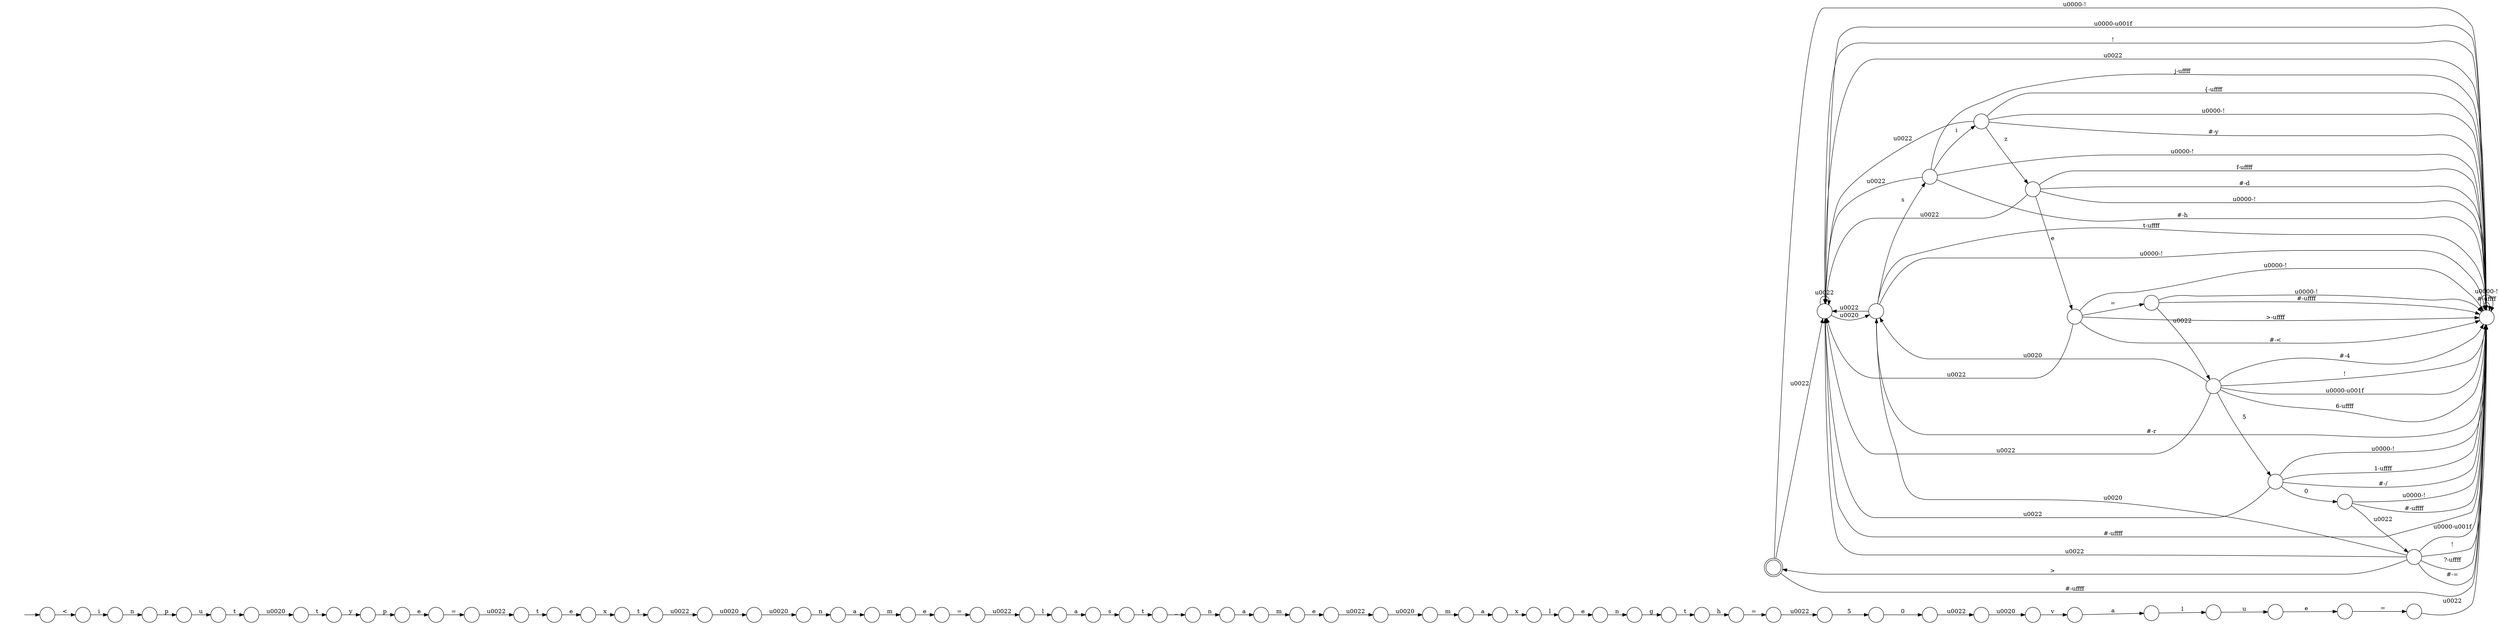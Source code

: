 digraph Automaton {
  rankdir = LR;
  0 [shape=doublecircle,label=""];
  0 -> 11 [label="\u0022"]
  0 -> 34 [label="#-\uffff"]
  0 -> 34 [label="\u0000-!"]
  1 [shape=circle,label=""];
  1 -> 61 [label="a"]
  2 [shape=circle,label=""];
  2 -> 11 [label="\u0022"]
  2 -> 34 [label="\u0000-!"]
  2 -> 4 [label="e"]
  2 -> 34 [label="f-\uffff"]
  2 -> 34 [label="#-d"]
  3 [shape=circle,label=""];
  3 -> 71 [label="n"]
  4 [shape=circle,label=""];
  4 -> 49 [label="="]
  4 -> 11 [label="\u0022"]
  4 -> 34 [label="#-<"]
  4 -> 34 [label="\u0000-!"]
  4 -> 34 [label=">-\uffff"]
  5 [shape=circle,label=""];
  5 -> 21 [label="e"]
  6 [shape=circle,label=""];
  6 -> 55 [label="\u0022"]
  7 [shape=circle,label=""];
  7 -> 52 [label="\u0022"]
  8 [shape=circle,label=""];
  8 -> 25 [label="y"]
  9 [shape=circle,label=""];
  9 -> 13 [label="e"]
  10 [shape=circle,label=""];
  10 -> 29 [label="t"]
  11 [shape=circle,label=""];
  11 -> 11 [label="\u0022"]
  11 -> 34 [label="#-\uffff"]
  11 -> 34 [label="\u0000-\u001f"]
  11 -> 37 [label="\u0020"]
  11 -> 34 [label="!"]
  12 [shape=circle,label=""];
  12 -> 40 [label="\u0022"]
  13 [shape=circle,label=""];
  13 -> 44 [label="="]
  14 [shape=circle,label=""];
  14 -> 2 [label="z"]
  14 -> 11 [label="\u0022"]
  14 -> 34 [label="\u0000-!"]
  14 -> 34 [label="#-y"]
  14 -> 34 [label="{-\uffff"]
  15 [shape=circle,label=""];
  15 -> 53 [label="0"]
  16 [shape=circle,label=""];
  16 -> 67 [label="\u0020"]
  17 [shape=circle,label=""];
  17 -> 36 [label="e"]
  18 [shape=circle,label=""];
  18 -> 11 [label="\u0022"]
  18 -> 34 [label="\u0000-!"]
  18 -> 34 [label="1-\uffff"]
  18 -> 46 [label="0"]
  18 -> 34 [label="#-/"]
  19 [shape=circle,label=""];
  19 -> 54 [label="s"]
  20 [shape=circle,label=""];
  20 -> 51 [label="e"]
  21 [shape=circle,label=""];
  21 -> 24 [label="x"]
  22 [shape=circle,label=""];
  22 -> 1 [label="v"]
  23 [shape=circle,label=""];
  23 -> 35 [label="e"]
  24 [shape=circle,label=""];
  24 -> 7 [label="t"]
  25 [shape=circle,label=""];
  25 -> 23 [label="p"]
  26 [shape=circle,label=""];
  26 -> 22 [label="\u0020"]
  27 [shape=circle,label=""];
  27 -> 69 [label="\u0020"]
  28 [shape=circle,label=""];
  28 -> 3 [label="_"]
  29 [shape=circle,label=""];
  29 -> 60 [label="h"]
  30 [shape=circle,label=""];
  30 -> 48 [label="u"]
  31 [shape=circle,label=""];
  31 -> 11 [label="\u0022"]
  31 -> 34 [label="#-="]
  31 -> 0 [label=">"]
  31 -> 34 [label="\u0000-\u001f"]
  31 -> 37 [label="\u0020"]
  31 -> 34 [label="!"]
  31 -> 34 [label="?-\uffff"]
  32 [shape=circle,label=""];
  32 -> 57 [label="e"]
  33 [shape=circle,label=""];
  33 -> 17 [label="l"]
  34 [shape=circle,label=""];
  34 -> 11 [label="\u0022"]
  34 -> 34 [label="#-\uffff"]
  34 -> 34 [label="\u0000-!"]
  35 [shape=circle,label=""];
  35 -> 64 [label="="]
  36 [shape=circle,label=""];
  36 -> 62 [label="n"]
  37 [shape=circle,label=""];
  37 -> 11 [label="\u0022"]
  37 -> 34 [label="\u0000-!"]
  37 -> 34 [label="#-r"]
  37 -> 41 [label="s"]
  37 -> 34 [label="t-\uffff"]
  38 [shape=circle,label=""];
  38 -> 33 [label="x"]
  39 [shape=circle,label=""];
  39 -> 5 [label="t"]
  40 [shape=circle,label=""];
  40 -> 15 [label="5"]
  41 [shape=circle,label=""];
  41 -> 11 [label="\u0022"]
  41 -> 34 [label="\u0000-!"]
  41 -> 14 [label="i"]
  41 -> 34 [label="#-h"]
  41 -> 34 [label="j-\uffff"]
  42 [shape=circle,label=""];
  42 -> 50 [label="i"]
  43 [shape=circle,label=""];
  43 -> 19 [label="a"]
  44 [shape=circle,label=""];
  44 -> 34 [label="\u0022"]
  45 [shape=circle,label=""];
  45 -> 47 [label="m"]
  46 [shape=circle,label=""];
  46 -> 31 [label="\u0022"]
  46 -> 34 [label="#-\uffff"]
  46 -> 34 [label="\u0000-!"]
  47 [shape=circle,label=""];
  47 -> 38 [label="a"]
  48 [shape=circle,label=""];
  48 -> 16 [label="t"]
  49 [shape=circle,label=""];
  49 -> 65 [label="\u0022"]
  49 -> 34 [label="#-\uffff"]
  49 -> 34 [label="\u0000-!"]
  50 [shape=circle,label=""];
  50 -> 66 [label="n"]
  51 [shape=circle,label=""];
  51 -> 68 [label="\u0022"]
  52 [shape=circle,label=""];
  52 -> 27 [label="\u0020"]
  53 [shape=circle,label=""];
  53 -> 26 [label="\u0022"]
  54 [shape=circle,label=""];
  54 -> 28 [label="t"]
  55 [shape=circle,label=""];
  55 -> 43 [label="l"]
  56 [shape=circle,label=""];
  56 -> 9 [label="u"]
  57 [shape=circle,label=""];
  57 -> 6 [label="="]
  58 [shape=circle,label=""];
  initial [shape=plaintext,label=""];
  initial -> 58
  58 -> 42 [label="<"]
  59 [shape=circle,label=""];
  59 -> 32 [label="m"]
  60 [shape=circle,label=""];
  60 -> 12 [label="="]
  61 [shape=circle,label=""];
  61 -> 56 [label="l"]
  62 [shape=circle,label=""];
  62 -> 10 [label="g"]
  63 [shape=circle,label=""];
  63 -> 20 [label="m"]
  64 [shape=circle,label=""];
  64 -> 39 [label="\u0022"]
  65 [shape=circle,label=""];
  65 -> 11 [label="\u0022"]
  65 -> 34 [label="\u0000-\u001f"]
  65 -> 37 [label="\u0020"]
  65 -> 18 [label="5"]
  65 -> 34 [label="6-\uffff"]
  65 -> 34 [label="#-4"]
  65 -> 34 [label="!"]
  66 [shape=circle,label=""];
  66 -> 30 [label="p"]
  67 [shape=circle,label=""];
  67 -> 8 [label="t"]
  68 [shape=circle,label=""];
  68 -> 45 [label="\u0020"]
  69 [shape=circle,label=""];
  69 -> 70 [label="n"]
  70 [shape=circle,label=""];
  70 -> 59 [label="a"]
  71 [shape=circle,label=""];
  71 -> 63 [label="a"]
}

